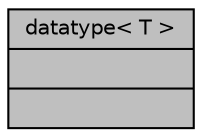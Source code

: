 digraph "datatype&lt; T &gt;"
{
 // INTERACTIVE_SVG=YES
  bgcolor="transparent";
  edge [fontname="Helvetica",fontsize="10",labelfontname="Helvetica",labelfontsize="10"];
  node [fontname="Helvetica",fontsize="10",shape=record];
  Node1 [label="{datatype\< T \>\n||}",height=0.2,width=0.4,color="black", fillcolor="grey75", style="filled", fontcolor="black"];
}
